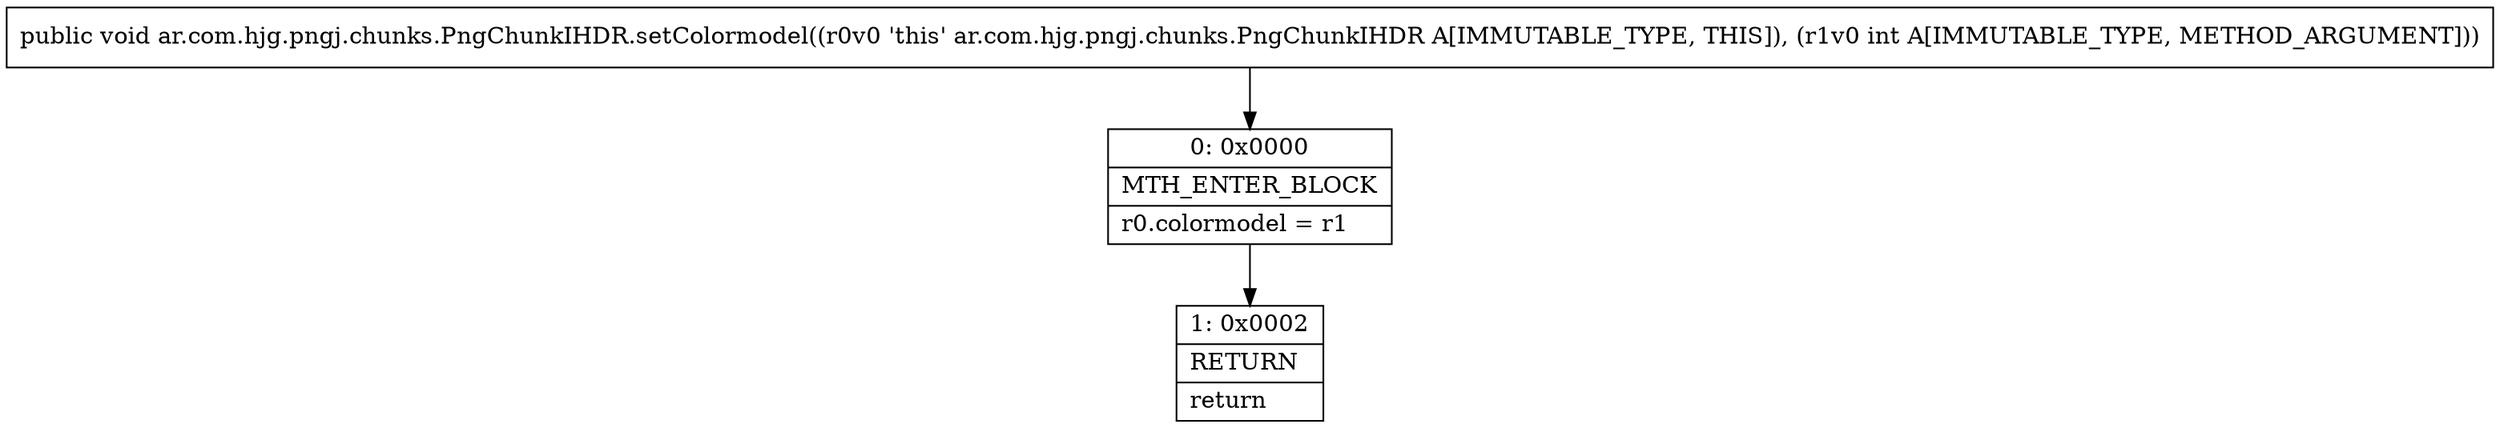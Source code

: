 digraph "CFG forar.com.hjg.pngj.chunks.PngChunkIHDR.setColormodel(I)V" {
Node_0 [shape=record,label="{0\:\ 0x0000|MTH_ENTER_BLOCK\l|r0.colormodel = r1\l}"];
Node_1 [shape=record,label="{1\:\ 0x0002|RETURN\l|return\l}"];
MethodNode[shape=record,label="{public void ar.com.hjg.pngj.chunks.PngChunkIHDR.setColormodel((r0v0 'this' ar.com.hjg.pngj.chunks.PngChunkIHDR A[IMMUTABLE_TYPE, THIS]), (r1v0 int A[IMMUTABLE_TYPE, METHOD_ARGUMENT])) }"];
MethodNode -> Node_0;
Node_0 -> Node_1;
}

